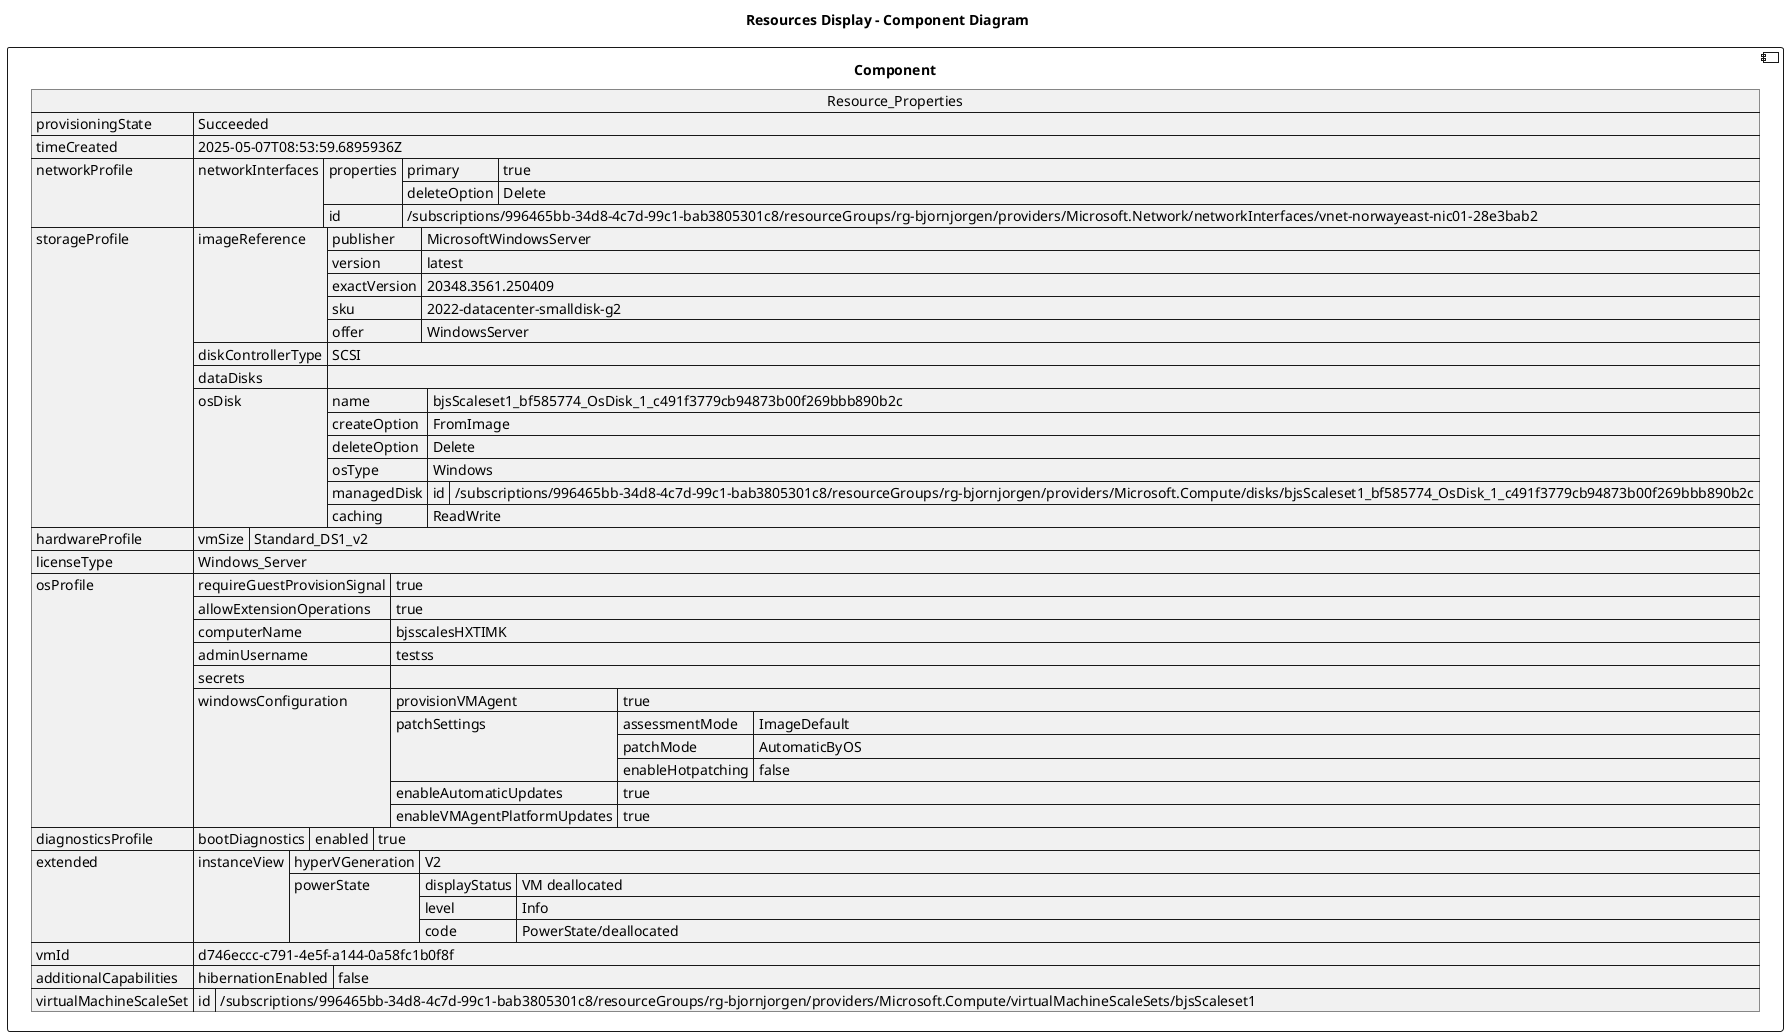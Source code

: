 @startuml

title Resources Display - Component Diagram

component Component {

json  Resource_Properties {
  "provisioningState": "Succeeded",
  "timeCreated": "2025-05-07T08:53:59.6895936Z",
  "networkProfile": {
    "networkInterfaces": [
      {
        "properties": {
          "primary": true,
          "deleteOption": "Delete"
        },
        "id": "/subscriptions/996465bb-34d8-4c7d-99c1-bab3805301c8/resourceGroups/rg-bjornjorgen/providers/Microsoft.Network/networkInterfaces/vnet-norwayeast-nic01-28e3bab2"
      }
    ]
  },
  "storageProfile": {
    "imageReference": {
      "publisher": "MicrosoftWindowsServer",
      "version": "latest",
      "exactVersion": "20348.3561.250409",
      "sku": "2022-datacenter-smalldisk-g2",
      "offer": "WindowsServer"
    },
    "diskControllerType": "SCSI",
    "dataDisks": [],
    "osDisk": {
      "name": "bjsScaleset1_bf585774_OsDisk_1_c491f3779cb94873b00f269bbb890b2c",
      "createOption": "FromImage",
      "deleteOption": "Delete",
      "osType": "Windows",
      "managedDisk": {
        "id": "/subscriptions/996465bb-34d8-4c7d-99c1-bab3805301c8/resourceGroups/rg-bjornjorgen/providers/Microsoft.Compute/disks/bjsScaleset1_bf585774_OsDisk_1_c491f3779cb94873b00f269bbb890b2c"
      },
      "caching": "ReadWrite"
    }
  },
  "hardwareProfile": {
    "vmSize": "Standard_DS1_v2"
  },
  "licenseType": "Windows_Server",
  "osProfile": {
    "requireGuestProvisionSignal": true,
    "allowExtensionOperations": true,
    "computerName": "bjsscalesHXTIMK",
    "adminUsername": "testss",
    "secrets": [],
    "windowsConfiguration": {
      "provisionVMAgent": true,
      "patchSettings": {
        "assessmentMode": "ImageDefault",
        "patchMode": "AutomaticByOS",
        "enableHotpatching": false
      },
      "enableAutomaticUpdates": true,
      "enableVMAgentPlatformUpdates": true
    }
  },
  "diagnosticsProfile": {
    "bootDiagnostics": {
      "enabled": true
    }
  },
  "extended": {
    "instanceView": {
      "hyperVGeneration": "V2",
      "powerState": {
        "displayStatus": "VM deallocated",
        "level": "Info",
        "code": "PowerState/deallocated"
      }
    }
  },
  "vmId": "d746eccc-c791-4e5f-a144-0a58fc1b0f8f",
  "additionalCapabilities": {
    "hibernationEnabled": false
  },
  "virtualMachineScaleSet": {
    "id": "/subscriptions/996465bb-34d8-4c7d-99c1-bab3805301c8/resourceGroups/rg-bjornjorgen/providers/Microsoft.Compute/virtualMachineScaleSets/bjsScaleset1"
  }
}
}
@enduml
